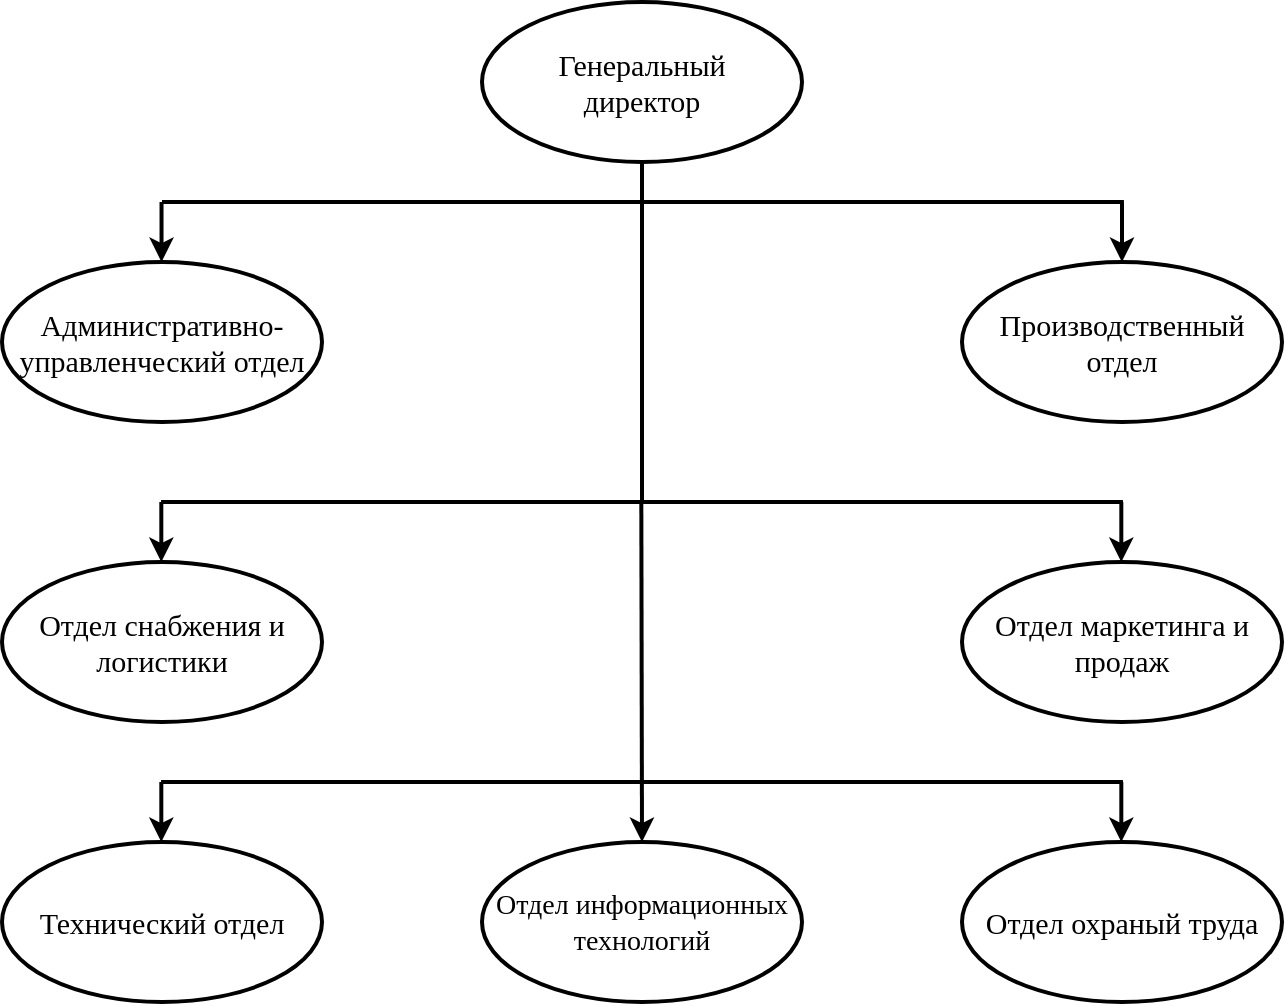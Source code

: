 <mxfile version="20.3.0" type="device"><diagram id="ZjSGWXBccJBeJMoIGLdy" name="Page-1"><mxGraphModel dx="1446" dy="624" grid="1" gridSize="10" guides="1" tooltips="1" connect="1" arrows="1" fold="1" page="1" pageScale="1" pageWidth="827" pageHeight="1169" math="0" shadow="0"><root><mxCell id="0"/><mxCell id="1" parent="0"/><mxCell id="vdV4cAGMtV2Vktvmn8rO-3" value="&lt;h3 style=&quot;font-size: 15px;&quot;&gt;&lt;span style=&quot;font-weight: normal;&quot;&gt;&lt;code class=&quot;!whitespace-pre hljs language-markdown&quot;&gt;&lt;font style=&quot;font-size: 15px;&quot; face=&quot;Times New Roman&quot;&gt;Генеральный&lt;br&gt;&lt;/font&gt;&lt;/code&gt;&lt;code class=&quot;!whitespace-pre hljs language-markdown&quot;&gt;&lt;font style=&quot;font-size: 15px;&quot; face=&quot;Times New Roman&quot;&gt;директор&lt;/font&gt;&lt;/code&gt;&lt;/span&gt;&lt;/h3&gt;" style="ellipse;whiteSpace=wrap;html=1;strokeWidth=2;" vertex="1" parent="1"><mxGeometry x="-520" y="30" width="160" height="80" as="geometry"/></mxCell><mxCell id="vdV4cAGMtV2Vktvmn8rO-6" value="&lt;h3 style=&quot;font-size: 15px;&quot;&gt;&lt;span style=&quot;font-weight: normal;&quot;&gt;&lt;code class=&quot;!whitespace-pre hljs language-markdown&quot;&gt;&lt;font style=&quot;font-size: 15px;&quot; face=&quot;Times New Roman&quot;&gt;Административно-&lt;br&gt;&lt;/font&gt;&lt;/code&gt;&lt;code class=&quot;!whitespace-pre hljs language-markdown&quot;&gt;&lt;font style=&quot;font-size: 15px;&quot; face=&quot;Times New Roman&quot;&gt;управленческий отдел&lt;/font&gt;&lt;/code&gt;&lt;/span&gt;&lt;/h3&gt;" style="ellipse;whiteSpace=wrap;html=1;strokeWidth=2;" vertex="1" parent="1"><mxGeometry x="-760" y="160" width="160" height="80" as="geometry"/></mxCell><mxCell id="vdV4cAGMtV2Vktvmn8rO-7" value="&lt;h3&gt;&lt;code class=&quot;!whitespace-pre hljs language-markdown&quot;&gt;&lt;font style=&quot;font-size: 15px; font-weight: normal;&quot; face=&quot;Times New Roman&quot;&gt;Технический отдел&lt;/font&gt;&lt;/code&gt;&lt;/h3&gt;" style="ellipse;whiteSpace=wrap;html=1;strokeWidth=2;" vertex="1" parent="1"><mxGeometry x="-760" y="450" width="160" height="80" as="geometry"/></mxCell><mxCell id="vdV4cAGMtV2Vktvmn8rO-8" value="&lt;h3&gt;&lt;code class=&quot;!whitespace-pre hljs language-markdown&quot;&gt;&lt;font style=&quot;font-weight: normal; font-size: 15px;&quot; face=&quot;Times New Roman&quot;&gt;Производственный отдел&lt;/font&gt;&lt;/code&gt;&lt;/h3&gt;" style="ellipse;whiteSpace=wrap;html=1;strokeWidth=2;" vertex="1" parent="1"><mxGeometry x="-280" y="160" width="160" height="80" as="geometry"/></mxCell><mxCell id="vdV4cAGMtV2Vktvmn8rO-9" value="&lt;h3 style=&quot;font-size: 15px;&quot;&gt;&lt;span style=&quot;font-weight: normal;&quot;&gt;&lt;font style=&quot;font-size: 15px;&quot; face=&quot;Times New Roman&quot;&gt;Отдел снабжения и&lt;br&gt;&lt;/font&gt;&lt;font style=&quot;font-size: 15px;&quot; face=&quot;Times New Roman&quot;&gt;логистики&lt;/font&gt;&lt;/span&gt;&lt;/h3&gt;" style="ellipse;whiteSpace=wrap;html=1;align=center;strokeWidth=2;" vertex="1" parent="1"><mxGeometry x="-760" y="310" width="160" height="80" as="geometry"/></mxCell><mxCell id="vdV4cAGMtV2Vktvmn8rO-12" value="&lt;h3 style=&quot;font-size: 14px;&quot;&gt;&lt;span style=&quot;font-weight: normal;&quot;&gt;&lt;code class=&quot;!whitespace-pre hljs language-markdown&quot;&gt;&lt;font style=&quot;font-size: 14px;&quot; face=&quot;Times New Roman&quot;&gt;Отдел информационных&lt;br&gt;&lt;/font&gt;&lt;/code&gt;&lt;code class=&quot;!whitespace-pre hljs language-markdown&quot;&gt;&lt;font style=&quot;font-size: 14px;&quot; face=&quot;Times New Roman&quot;&gt;технологий&lt;/font&gt;&lt;/code&gt;&lt;/span&gt;&lt;/h3&gt;" style="ellipse;whiteSpace=wrap;html=1;strokeWidth=2;" vertex="1" parent="1"><mxGeometry x="-520" y="450" width="160" height="80" as="geometry"/></mxCell><mxCell id="vdV4cAGMtV2Vktvmn8rO-13" value="&lt;h3 style=&quot;font-size: 15px;&quot;&gt;&lt;span style=&quot;font-weight: normal;&quot;&gt;&lt;code class=&quot;!whitespace-pre hljs language-markdown&quot;&gt;&lt;font style=&quot;font-size: 15px;&quot; face=&quot;Times New Roman&quot;&gt;Отдел маркетинга и&lt;br&gt; &lt;/font&gt;&lt;/code&gt;&lt;code class=&quot;!whitespace-pre hljs language-markdown&quot;&gt;&lt;font style=&quot;font-size: 15px;&quot; face=&quot;Times New Roman&quot;&gt;продаж&lt;/font&gt;&lt;/code&gt;&lt;/span&gt;&lt;/h3&gt;" style="ellipse;whiteSpace=wrap;html=1;strokeWidth=2;" vertex="1" parent="1"><mxGeometry x="-280" y="310" width="160" height="80" as="geometry"/></mxCell><mxCell id="vdV4cAGMtV2Vktvmn8rO-16" value="&lt;h3&gt;&lt;code class=&quot;!whitespace-pre hljs language-markdown&quot;&gt;&lt;font style=&quot;font-size: 15px; font-weight: normal;&quot; face=&quot;Times New Roman&quot;&gt;Отдел охраный труда&lt;/font&gt;&lt;/code&gt;&lt;/h3&gt;" style="ellipse;whiteSpace=wrap;html=1;strokeWidth=2;" vertex="1" parent="1"><mxGeometry x="-280" y="450" width="160" height="80" as="geometry"/></mxCell><mxCell id="vdV4cAGMtV2Vktvmn8rO-18" value="" style="endArrow=none;html=1;rounded=0;fontFamily=Times New Roman;fontSize=14;strokeWidth=2;" edge="1" parent="1"><mxGeometry width="50" height="50" relative="1" as="geometry"><mxPoint x="-680" y="130" as="sourcePoint"/><mxPoint x="-199.048" y="130" as="targetPoint"/></mxGeometry></mxCell><mxCell id="vdV4cAGMtV2Vktvmn8rO-19" value="" style="endArrow=classic;html=1;rounded=0;fontFamily=Times New Roman;fontSize=14;entryX=0.5;entryY=0;entryDx=0;entryDy=0;strokeWidth=2;" edge="1" parent="1" target="vdV4cAGMtV2Vktvmn8rO-8"><mxGeometry width="50" height="50" relative="1" as="geometry"><mxPoint x="-200" y="130" as="sourcePoint"/><mxPoint x="-150" y="80" as="targetPoint"/></mxGeometry></mxCell><mxCell id="vdV4cAGMtV2Vktvmn8rO-20" value="" style="endArrow=classic;html=1;rounded=0;fontFamily=Times New Roman;fontSize=14;entryX=0.5;entryY=0;entryDx=0;entryDy=0;strokeWidth=2;" edge="1" parent="1"><mxGeometry width="50" height="50" relative="1" as="geometry"><mxPoint x="-680.24" y="130" as="sourcePoint"/><mxPoint x="-680.24" y="160" as="targetPoint"/></mxGeometry></mxCell><mxCell id="vdV4cAGMtV2Vktvmn8rO-21" value="" style="endArrow=none;html=1;rounded=0;fontFamily=Times New Roman;fontSize=14;entryX=0.5;entryY=1;entryDx=0;entryDy=0;strokeWidth=2;" edge="1" parent="1" target="vdV4cAGMtV2Vktvmn8rO-3"><mxGeometry width="50" height="50" relative="1" as="geometry"><mxPoint x="-440" y="280" as="sourcePoint"/><mxPoint x="-440.29" y="120" as="targetPoint"/></mxGeometry></mxCell><mxCell id="vdV4cAGMtV2Vktvmn8rO-22" value="" style="endArrow=none;html=1;rounded=0;fontFamily=Times New Roman;fontSize=14;strokeWidth=2;" edge="1" parent="1"><mxGeometry width="50" height="50" relative="1" as="geometry"><mxPoint x="-680.48" y="280" as="sourcePoint"/><mxPoint x="-199.528" y="280" as="targetPoint"/></mxGeometry></mxCell><mxCell id="vdV4cAGMtV2Vktvmn8rO-23" value="" style="endArrow=classic;html=1;rounded=0;fontFamily=Times New Roman;fontSize=14;entryX=0.5;entryY=0;entryDx=0;entryDy=0;strokeWidth=2;" edge="1" parent="1"><mxGeometry width="50" height="50" relative="1" as="geometry"><mxPoint x="-680.34" y="280" as="sourcePoint"/><mxPoint x="-680.34" y="310" as="targetPoint"/></mxGeometry></mxCell><mxCell id="vdV4cAGMtV2Vktvmn8rO-24" value="" style="endArrow=classic;html=1;rounded=0;fontFamily=Times New Roman;fontSize=14;entryX=0.5;entryY=0;entryDx=0;entryDy=0;strokeWidth=2;" edge="1" parent="1" target="vdV4cAGMtV2Vktvmn8rO-12"><mxGeometry width="50" height="50" relative="1" as="geometry"><mxPoint x="-440.34" y="280" as="sourcePoint"/><mxPoint x="-440" y="540" as="targetPoint"/></mxGeometry></mxCell><mxCell id="vdV4cAGMtV2Vktvmn8rO-25" value="" style="endArrow=classic;html=1;rounded=0;fontFamily=Times New Roman;fontSize=14;entryX=0.5;entryY=0;entryDx=0;entryDy=0;strokeWidth=2;" edge="1" parent="1"><mxGeometry width="50" height="50" relative="1" as="geometry"><mxPoint x="-200.34" y="280" as="sourcePoint"/><mxPoint x="-200.34" y="310" as="targetPoint"/></mxGeometry></mxCell><mxCell id="vdV4cAGMtV2Vktvmn8rO-26" value="" style="endArrow=none;html=1;rounded=0;fontFamily=Times New Roman;fontSize=14;strokeWidth=2;" edge="1" parent="1"><mxGeometry width="50" height="50" relative="1" as="geometry"><mxPoint x="-680.48" y="420" as="sourcePoint"/><mxPoint x="-199.528" y="420" as="targetPoint"/></mxGeometry></mxCell><mxCell id="vdV4cAGMtV2Vktvmn8rO-28" value="" style="endArrow=classic;html=1;rounded=0;fontFamily=Times New Roman;fontSize=14;entryX=0.5;entryY=0;entryDx=0;entryDy=0;strokeWidth=2;" edge="1" parent="1"><mxGeometry width="50" height="50" relative="1" as="geometry"><mxPoint x="-680.34" y="420" as="sourcePoint"/><mxPoint x="-680.34" y="450" as="targetPoint"/></mxGeometry></mxCell><mxCell id="vdV4cAGMtV2Vktvmn8rO-33" value="" style="endArrow=classic;html=1;rounded=0;fontFamily=Times New Roman;fontSize=14;entryX=0.5;entryY=0;entryDx=0;entryDy=0;strokeWidth=2;" edge="1" parent="1"><mxGeometry width="50" height="50" relative="1" as="geometry"><mxPoint x="-200.34" y="420" as="sourcePoint"/><mxPoint x="-200.34" y="450" as="targetPoint"/></mxGeometry></mxCell></root></mxGraphModel></diagram></mxfile>